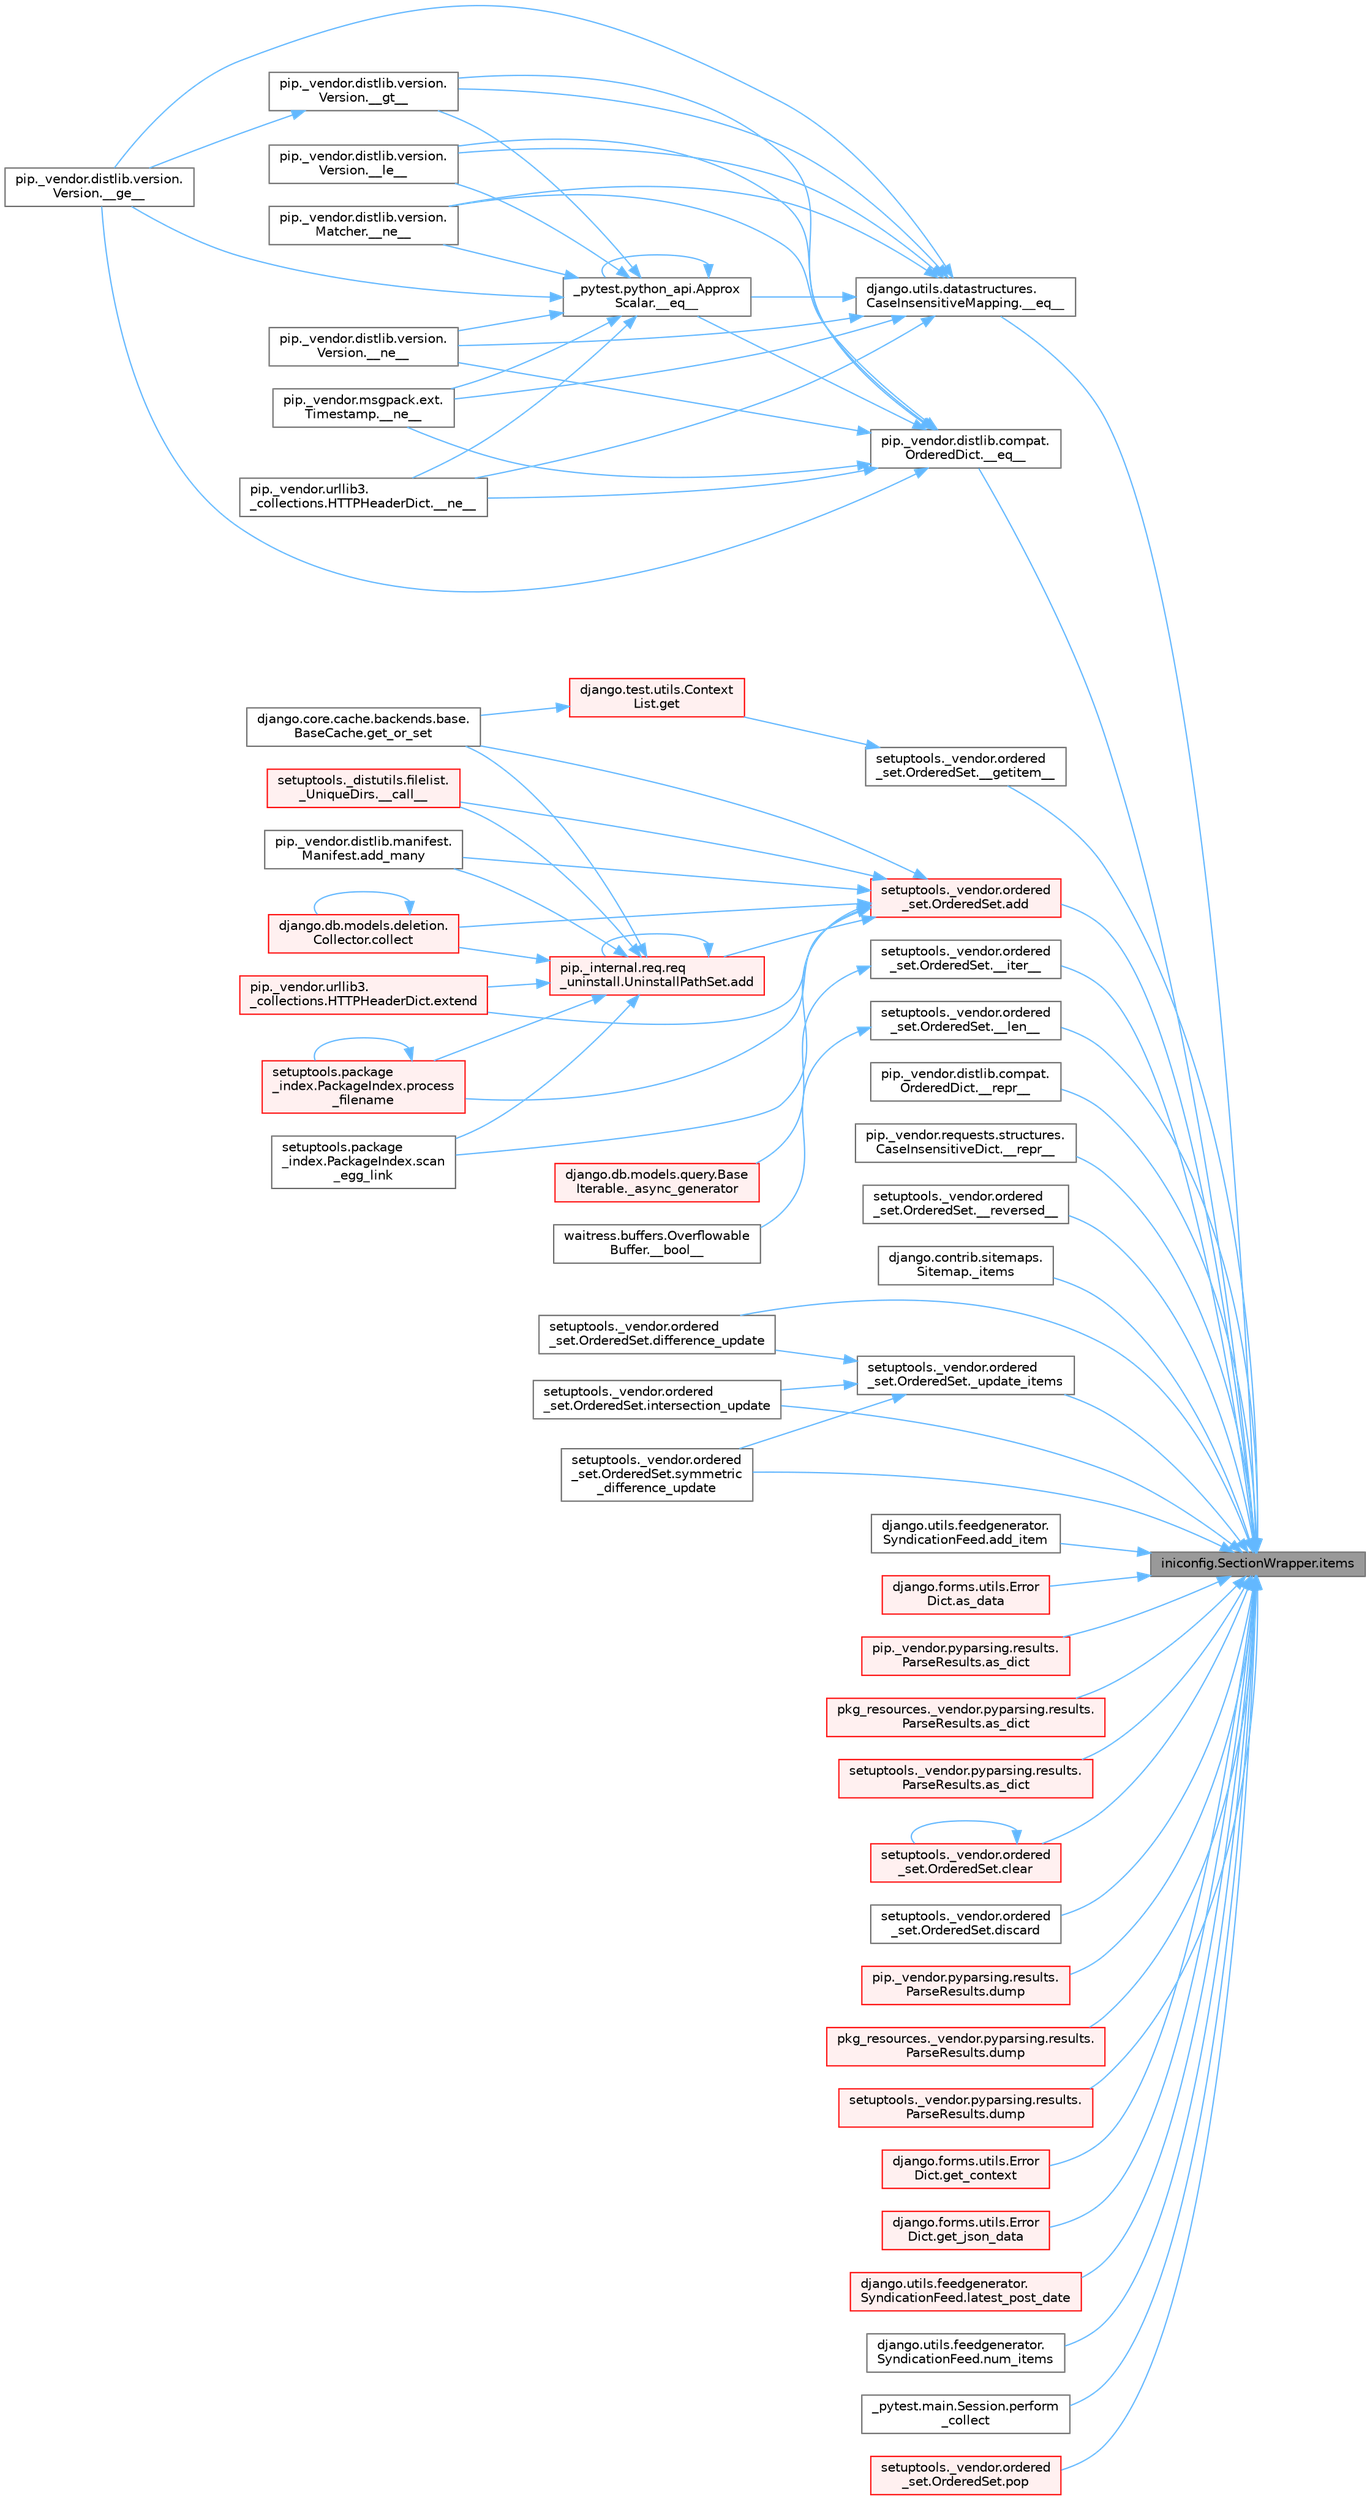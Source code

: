digraph "iniconfig.SectionWrapper.items"
{
 // LATEX_PDF_SIZE
  bgcolor="transparent";
  edge [fontname=Helvetica,fontsize=10,labelfontname=Helvetica,labelfontsize=10];
  node [fontname=Helvetica,fontsize=10,shape=box,height=0.2,width=0.4];
  rankdir="RL";
  Node1 [id="Node000001",label="iniconfig.SectionWrapper.items",height=0.2,width=0.4,color="gray40", fillcolor="grey60", style="filled", fontcolor="black",tooltip=" "];
  Node1 -> Node2 [id="edge1_Node000001_Node000002",dir="back",color="steelblue1",style="solid",tooltip=" "];
  Node2 [id="Node000002",label="django.utils.datastructures.\lCaseInsensitiveMapping.__eq__",height=0.2,width=0.4,color="grey40", fillcolor="white", style="filled",URL="$classdjango_1_1utils_1_1datastructures_1_1_case_insensitive_mapping.html#a69618a78471c9326ffcbf5af4c33bd1a",tooltip=" "];
  Node2 -> Node3 [id="edge2_Node000002_Node000003",dir="back",color="steelblue1",style="solid",tooltip=" "];
  Node3 [id="Node000003",label="_pytest.python_api.Approx\lScalar.__eq__",height=0.2,width=0.4,color="grey40", fillcolor="white", style="filled",URL="$class__pytest_1_1python__api_1_1_approx_scalar.html#af4601ee4ca7409927f88c83ebfc3d923",tooltip=" "];
  Node3 -> Node3 [id="edge3_Node000003_Node000003",dir="back",color="steelblue1",style="solid",tooltip=" "];
  Node3 -> Node4 [id="edge4_Node000003_Node000004",dir="back",color="steelblue1",style="solid",tooltip=" "];
  Node4 [id="Node000004",label="pip._vendor.distlib.version.\lVersion.__ge__",height=0.2,width=0.4,color="grey40", fillcolor="white", style="filled",URL="$classpip_1_1__vendor_1_1distlib_1_1version_1_1_version.html#aa6b7b889cebc687ddb5ed9040d01b1ec",tooltip=" "];
  Node3 -> Node5 [id="edge5_Node000003_Node000005",dir="back",color="steelblue1",style="solid",tooltip=" "];
  Node5 [id="Node000005",label="pip._vendor.distlib.version.\lVersion.__gt__",height=0.2,width=0.4,color="grey40", fillcolor="white", style="filled",URL="$classpip_1_1__vendor_1_1distlib_1_1version_1_1_version.html#a51cf0c8da1bb6829173ff6861b10cb5f",tooltip=" "];
  Node5 -> Node4 [id="edge6_Node000005_Node000004",dir="back",color="steelblue1",style="solid",tooltip=" "];
  Node3 -> Node6 [id="edge7_Node000003_Node000006",dir="back",color="steelblue1",style="solid",tooltip=" "];
  Node6 [id="Node000006",label="pip._vendor.distlib.version.\lVersion.__le__",height=0.2,width=0.4,color="grey40", fillcolor="white", style="filled",URL="$classpip_1_1__vendor_1_1distlib_1_1version_1_1_version.html#ae5e2c5d9b76377e286fcf92a382cbb8b",tooltip=" "];
  Node3 -> Node7 [id="edge8_Node000003_Node000007",dir="back",color="steelblue1",style="solid",tooltip=" "];
  Node7 [id="Node000007",label="pip._vendor.distlib.version.\lMatcher.__ne__",height=0.2,width=0.4,color="grey40", fillcolor="white", style="filled",URL="$classpip_1_1__vendor_1_1distlib_1_1version_1_1_matcher.html#a24f8f8a4686bff3018fee5d22f4e02f1",tooltip=" "];
  Node3 -> Node8 [id="edge9_Node000003_Node000008",dir="back",color="steelblue1",style="solid",tooltip=" "];
  Node8 [id="Node000008",label="pip._vendor.distlib.version.\lVersion.__ne__",height=0.2,width=0.4,color="grey40", fillcolor="white", style="filled",URL="$classpip_1_1__vendor_1_1distlib_1_1version_1_1_version.html#aea3cdf6db007318ab1a2e8d144e2a4a1",tooltip=" "];
  Node3 -> Node9 [id="edge10_Node000003_Node000009",dir="back",color="steelblue1",style="solid",tooltip=" "];
  Node9 [id="Node000009",label="pip._vendor.msgpack.ext.\lTimestamp.__ne__",height=0.2,width=0.4,color="grey40", fillcolor="white", style="filled",URL="$classpip_1_1__vendor_1_1msgpack_1_1ext_1_1_timestamp.html#ac38b8cada8075f7a1133b06bc99b2317",tooltip=" "];
  Node3 -> Node10 [id="edge11_Node000003_Node000010",dir="back",color="steelblue1",style="solid",tooltip=" "];
  Node10 [id="Node000010",label="pip._vendor.urllib3.\l_collections.HTTPHeaderDict.__ne__",height=0.2,width=0.4,color="grey40", fillcolor="white", style="filled",URL="$classpip_1_1__vendor_1_1urllib3_1_1__collections_1_1_h_t_t_p_header_dict.html#aa7766a9499d33160a1258e140e35a806",tooltip=" "];
  Node2 -> Node4 [id="edge12_Node000002_Node000004",dir="back",color="steelblue1",style="solid",tooltip=" "];
  Node2 -> Node5 [id="edge13_Node000002_Node000005",dir="back",color="steelblue1",style="solid",tooltip=" "];
  Node2 -> Node6 [id="edge14_Node000002_Node000006",dir="back",color="steelblue1",style="solid",tooltip=" "];
  Node2 -> Node7 [id="edge15_Node000002_Node000007",dir="back",color="steelblue1",style="solid",tooltip=" "];
  Node2 -> Node8 [id="edge16_Node000002_Node000008",dir="back",color="steelblue1",style="solid",tooltip=" "];
  Node2 -> Node9 [id="edge17_Node000002_Node000009",dir="back",color="steelblue1",style="solid",tooltip=" "];
  Node2 -> Node10 [id="edge18_Node000002_Node000010",dir="back",color="steelblue1",style="solid",tooltip=" "];
  Node1 -> Node11 [id="edge19_Node000001_Node000011",dir="back",color="steelblue1",style="solid",tooltip=" "];
  Node11 [id="Node000011",label="pip._vendor.distlib.compat.\lOrderedDict.__eq__",height=0.2,width=0.4,color="grey40", fillcolor="white", style="filled",URL="$classpip_1_1__vendor_1_1distlib_1_1compat_1_1_ordered_dict.html#a83b4a14d5e269c91b2dcd15ac2fc83a8",tooltip=" "];
  Node11 -> Node3 [id="edge20_Node000011_Node000003",dir="back",color="steelblue1",style="solid",tooltip=" "];
  Node11 -> Node4 [id="edge21_Node000011_Node000004",dir="back",color="steelblue1",style="solid",tooltip=" "];
  Node11 -> Node5 [id="edge22_Node000011_Node000005",dir="back",color="steelblue1",style="solid",tooltip=" "];
  Node11 -> Node6 [id="edge23_Node000011_Node000006",dir="back",color="steelblue1",style="solid",tooltip=" "];
  Node11 -> Node7 [id="edge24_Node000011_Node000007",dir="back",color="steelblue1",style="solid",tooltip=" "];
  Node11 -> Node8 [id="edge25_Node000011_Node000008",dir="back",color="steelblue1",style="solid",tooltip=" "];
  Node11 -> Node9 [id="edge26_Node000011_Node000009",dir="back",color="steelblue1",style="solid",tooltip=" "];
  Node11 -> Node10 [id="edge27_Node000011_Node000010",dir="back",color="steelblue1",style="solid",tooltip=" "];
  Node1 -> Node12 [id="edge28_Node000001_Node000012",dir="back",color="steelblue1",style="solid",tooltip=" "];
  Node12 [id="Node000012",label="setuptools._vendor.ordered\l_set.OrderedSet.__getitem__",height=0.2,width=0.4,color="grey40", fillcolor="white", style="filled",URL="$classsetuptools_1_1__vendor_1_1ordered__set_1_1_ordered_set.html#aaa8657c0e85788ac2555cc46176b060c",tooltip=" "];
  Node12 -> Node13 [id="edge29_Node000012_Node000013",dir="back",color="steelblue1",style="solid",tooltip=" "];
  Node13 [id="Node000013",label="django.test.utils.Context\lList.get",height=0.2,width=0.4,color="red", fillcolor="#FFF0F0", style="filled",URL="$classdjango_1_1test_1_1utils_1_1_context_list.html#a1797663a8ac92f44dcb9ad281a896842",tooltip=" "];
  Node13 -> Node696 [id="edge30_Node000013_Node000696",dir="back",color="steelblue1",style="solid",tooltip=" "];
  Node696 [id="Node000696",label="django.core.cache.backends.base.\lBaseCache.get_or_set",height=0.2,width=0.4,color="grey40", fillcolor="white", style="filled",URL="$classdjango_1_1core_1_1cache_1_1backends_1_1base_1_1_base_cache.html#ac478d532b4c2b74987f49ff8291e5343",tooltip=" "];
  Node1 -> Node3181 [id="edge31_Node000001_Node003181",dir="back",color="steelblue1",style="solid",tooltip=" "];
  Node3181 [id="Node003181",label="setuptools._vendor.ordered\l_set.OrderedSet.__iter__",height=0.2,width=0.4,color="grey40", fillcolor="white", style="filled",URL="$classsetuptools_1_1__vendor_1_1ordered__set_1_1_ordered_set.html#ac9b71477e101c03a68acd73186086224",tooltip=" "];
  Node3181 -> Node65 [id="edge32_Node003181_Node000065",dir="back",color="steelblue1",style="solid",tooltip=" "];
  Node65 [id="Node000065",label="django.db.models.query.Base\lIterable._async_generator",height=0.2,width=0.4,color="red", fillcolor="#FFF0F0", style="filled",URL="$classdjango_1_1db_1_1models_1_1query_1_1_base_iterable.html#a3ecc2267976bc6628d1fe84d78355144",tooltip=" "];
  Node1 -> Node3182 [id="edge33_Node000001_Node003182",dir="back",color="steelblue1",style="solid",tooltip=" "];
  Node3182 [id="Node003182",label="setuptools._vendor.ordered\l_set.OrderedSet.__len__",height=0.2,width=0.4,color="grey40", fillcolor="white", style="filled",URL="$classsetuptools_1_1__vendor_1_1ordered__set_1_1_ordered_set.html#a9d6fda655ebb14849210009e5a0d1a47",tooltip=" "];
  Node3182 -> Node106 [id="edge34_Node003182_Node000106",dir="back",color="steelblue1",style="solid",tooltip=" "];
  Node106 [id="Node000106",label="waitress.buffers.Overflowable\lBuffer.__bool__",height=0.2,width=0.4,color="grey40", fillcolor="white", style="filled",URL="$classwaitress_1_1buffers_1_1_overflowable_buffer.html#afb6d9eccdeea0e50b91f9281878e017a",tooltip=" "];
  Node1 -> Node3183 [id="edge35_Node000001_Node003183",dir="back",color="steelblue1",style="solid",tooltip=" "];
  Node3183 [id="Node003183",label="pip._vendor.distlib.compat.\lOrderedDict.__repr__",height=0.2,width=0.4,color="grey40", fillcolor="white", style="filled",URL="$classpip_1_1__vendor_1_1distlib_1_1compat_1_1_ordered_dict.html#a1463a8b8a735bd16c8b7ec00dd5d0e25",tooltip=" "];
  Node1 -> Node3184 [id="edge36_Node000001_Node003184",dir="back",color="steelblue1",style="solid",tooltip=" "];
  Node3184 [id="Node003184",label="pip._vendor.requests.structures.\lCaseInsensitiveDict.__repr__",height=0.2,width=0.4,color="grey40", fillcolor="white", style="filled",URL="$classpip_1_1__vendor_1_1requests_1_1structures_1_1_case_insensitive_dict.html#a37843053389f2e664cefb1f2a4c245ce",tooltip=" "];
  Node1 -> Node3185 [id="edge37_Node000001_Node003185",dir="back",color="steelblue1",style="solid",tooltip=" "];
  Node3185 [id="Node003185",label="setuptools._vendor.ordered\l_set.OrderedSet.__reversed__",height=0.2,width=0.4,color="grey40", fillcolor="white", style="filled",URL="$classsetuptools_1_1__vendor_1_1ordered__set_1_1_ordered_set.html#af61396bb9685974be3cafceb2d82c031",tooltip=" "];
  Node1 -> Node3186 [id="edge38_Node000001_Node003186",dir="back",color="steelblue1",style="solid",tooltip=" "];
  Node3186 [id="Node003186",label="django.contrib.sitemaps.\lSitemap._items",height=0.2,width=0.4,color="grey40", fillcolor="white", style="filled",URL="$classdjango_1_1contrib_1_1sitemaps_1_1_sitemap.html#a6c810076b63a1094a82f4fd25a317fad",tooltip=" "];
  Node1 -> Node3187 [id="edge39_Node000001_Node003187",dir="back",color="steelblue1",style="solid",tooltip=" "];
  Node3187 [id="Node003187",label="setuptools._vendor.ordered\l_set.OrderedSet._update_items",height=0.2,width=0.4,color="grey40", fillcolor="white", style="filled",URL="$classsetuptools_1_1__vendor_1_1ordered__set_1_1_ordered_set.html#a5a04af00a2355e349ad0222b4f243e52",tooltip=" "];
  Node3187 -> Node3188 [id="edge40_Node003187_Node003188",dir="back",color="steelblue1",style="solid",tooltip=" "];
  Node3188 [id="Node003188",label="setuptools._vendor.ordered\l_set.OrderedSet.difference_update",height=0.2,width=0.4,color="grey40", fillcolor="white", style="filled",URL="$classsetuptools_1_1__vendor_1_1ordered__set_1_1_ordered_set.html#ab64def0f455bd9cc544831b4a778e64a",tooltip=" "];
  Node3187 -> Node3189 [id="edge41_Node003187_Node003189",dir="back",color="steelblue1",style="solid",tooltip=" "];
  Node3189 [id="Node003189",label="setuptools._vendor.ordered\l_set.OrderedSet.intersection_update",height=0.2,width=0.4,color="grey40", fillcolor="white", style="filled",URL="$classsetuptools_1_1__vendor_1_1ordered__set_1_1_ordered_set.html#aa6243219a6bb2a70f5d64ee266a1e270",tooltip=" "];
  Node3187 -> Node3190 [id="edge42_Node003187_Node003190",dir="back",color="steelblue1",style="solid",tooltip=" "];
  Node3190 [id="Node003190",label="setuptools._vendor.ordered\l_set.OrderedSet.symmetric\l_difference_update",height=0.2,width=0.4,color="grey40", fillcolor="white", style="filled",URL="$classsetuptools_1_1__vendor_1_1ordered__set_1_1_ordered_set.html#a871cad20e7598edcaf8ab3cfb898cbbc",tooltip=" "];
  Node1 -> Node3191 [id="edge43_Node000001_Node003191",dir="back",color="steelblue1",style="solid",tooltip=" "];
  Node3191 [id="Node003191",label="setuptools._vendor.ordered\l_set.OrderedSet.add",height=0.2,width=0.4,color="red", fillcolor="#FFF0F0", style="filled",URL="$classsetuptools_1_1__vendor_1_1ordered__set_1_1_ordered_set.html#a89b420a1836292f0417c8c86fa2bfe55",tooltip=" "];
  Node3191 -> Node165 [id="edge44_Node003191_Node000165",dir="back",color="steelblue1",style="solid",tooltip=" "];
  Node165 [id="Node000165",label="setuptools._distutils.filelist.\l_UniqueDirs.__call__",height=0.2,width=0.4,color="red", fillcolor="#FFF0F0", style="filled",URL="$classsetuptools_1_1__distutils_1_1filelist_1_1___unique_dirs.html#ae93f93be227a359a5acb33f43588be38",tooltip=" "];
  Node3191 -> Node166 [id="edge45_Node003191_Node000166",dir="back",color="steelblue1",style="solid",tooltip=" "];
  Node166 [id="Node000166",label="pip._internal.req.req\l_uninstall.UninstallPathSet.add",height=0.2,width=0.4,color="red", fillcolor="#FFF0F0", style="filled",URL="$classpip_1_1__internal_1_1req_1_1req__uninstall_1_1_uninstall_path_set.html#ad34a919f45b9c89e6b0d59ec0d24ba4c",tooltip=" "];
  Node166 -> Node165 [id="edge46_Node000166_Node000165",dir="back",color="steelblue1",style="solid",tooltip=" "];
  Node166 -> Node166 [id="edge47_Node000166_Node000166",dir="back",color="steelblue1",style="solid",tooltip=" "];
  Node166 -> Node167 [id="edge48_Node000166_Node000167",dir="back",color="steelblue1",style="solid",tooltip=" "];
  Node167 [id="Node000167",label="pip._vendor.distlib.manifest.\lManifest.add_many",height=0.2,width=0.4,color="grey40", fillcolor="white", style="filled",URL="$classpip_1_1__vendor_1_1distlib_1_1manifest_1_1_manifest.html#aedd3a1430fdbbc656b0c203b798ad944",tooltip=" "];
  Node166 -> Node169 [id="edge49_Node000166_Node000169",dir="back",color="steelblue1",style="solid",tooltip=" "];
  Node169 [id="Node000169",label="django.db.models.deletion.\lCollector.collect",height=0.2,width=0.4,color="red", fillcolor="#FFF0F0", style="filled",URL="$classdjango_1_1db_1_1models_1_1deletion_1_1_collector.html#ae6d2a061dcb129755a51ced6ab45edad",tooltip=" "];
  Node169 -> Node169 [id="edge50_Node000169_Node000169",dir="back",color="steelblue1",style="solid",tooltip=" "];
  Node166 -> Node660 [id="edge51_Node000166_Node000660",dir="back",color="steelblue1",style="solid",tooltip=" "];
  Node660 [id="Node000660",label="pip._vendor.urllib3.\l_collections.HTTPHeaderDict.extend",height=0.2,width=0.4,color="red", fillcolor="#FFF0F0", style="filled",URL="$classpip_1_1__vendor_1_1urllib3_1_1__collections_1_1_h_t_t_p_header_dict.html#a2e1d7729c6ade1c90e37914063295d1f",tooltip=" "];
  Node166 -> Node696 [id="edge52_Node000166_Node000696",dir="back",color="steelblue1",style="solid",tooltip=" "];
  Node166 -> Node697 [id="edge53_Node000166_Node000697",dir="back",color="steelblue1",style="solid",tooltip=" "];
  Node697 [id="Node000697",label="setuptools.package\l_index.PackageIndex.process\l_filename",height=0.2,width=0.4,color="red", fillcolor="#FFF0F0", style="filled",URL="$classsetuptools_1_1package__index_1_1_package_index.html#ab04da07ff3d457892f53ca1e671514cc",tooltip=" "];
  Node697 -> Node697 [id="edge54_Node000697_Node000697",dir="back",color="steelblue1",style="solid",tooltip=" "];
  Node166 -> Node706 [id="edge55_Node000166_Node000706",dir="back",color="steelblue1",style="solid",tooltip=" "];
  Node706 [id="Node000706",label="setuptools.package\l_index.PackageIndex.scan\l_egg_link",height=0.2,width=0.4,color="grey40", fillcolor="white", style="filled",URL="$classsetuptools_1_1package__index_1_1_package_index.html#a96dd6026fe8fc64412e12229e6188bc6",tooltip=" "];
  Node3191 -> Node167 [id="edge56_Node003191_Node000167",dir="back",color="steelblue1",style="solid",tooltip=" "];
  Node3191 -> Node169 [id="edge57_Node003191_Node000169",dir="back",color="steelblue1",style="solid",tooltip=" "];
  Node3191 -> Node660 [id="edge58_Node003191_Node000660",dir="back",color="steelblue1",style="solid",tooltip=" "];
  Node3191 -> Node696 [id="edge59_Node003191_Node000696",dir="back",color="steelblue1",style="solid",tooltip=" "];
  Node3191 -> Node697 [id="edge60_Node003191_Node000697",dir="back",color="steelblue1",style="solid",tooltip=" "];
  Node3191 -> Node706 [id="edge61_Node003191_Node000706",dir="back",color="steelblue1",style="solid",tooltip=" "];
  Node1 -> Node3192 [id="edge62_Node000001_Node003192",dir="back",color="steelblue1",style="solid",tooltip=" "];
  Node3192 [id="Node003192",label="django.utils.feedgenerator.\lSyndicationFeed.add_item",height=0.2,width=0.4,color="grey40", fillcolor="white", style="filled",URL="$classdjango_1_1utils_1_1feedgenerator_1_1_syndication_feed.html#aaf2a5b91249b5752311493594b6dfbed",tooltip=" "];
  Node1 -> Node3193 [id="edge63_Node000001_Node003193",dir="back",color="steelblue1",style="solid",tooltip=" "];
  Node3193 [id="Node003193",label="django.forms.utils.Error\lDict.as_data",height=0.2,width=0.4,color="red", fillcolor="#FFF0F0", style="filled",URL="$classdjango_1_1forms_1_1utils_1_1_error_dict.html#a95761ac05a7d995e649a90afa49c30e2",tooltip=" "];
  Node1 -> Node3196 [id="edge64_Node000001_Node003196",dir="back",color="steelblue1",style="solid",tooltip=" "];
  Node3196 [id="Node003196",label="pip._vendor.pyparsing.results.\lParseResults.as_dict",height=0.2,width=0.4,color="red", fillcolor="#FFF0F0", style="filled",URL="$classpip_1_1__vendor_1_1pyparsing_1_1results_1_1_parse_results.html#a8eacba06a635cbb7fc817457d025efe0",tooltip=" "];
  Node1 -> Node3199 [id="edge65_Node000001_Node003199",dir="back",color="steelblue1",style="solid",tooltip=" "];
  Node3199 [id="Node003199",label="pkg_resources._vendor.pyparsing.results.\lParseResults.as_dict",height=0.2,width=0.4,color="red", fillcolor="#FFF0F0", style="filled",URL="$classpkg__resources_1_1__vendor_1_1pyparsing_1_1results_1_1_parse_results.html#a8edb3571b6331a46b00f60753e3ee783",tooltip=" "];
  Node1 -> Node3200 [id="edge66_Node000001_Node003200",dir="back",color="steelblue1",style="solid",tooltip=" "];
  Node3200 [id="Node003200",label="setuptools._vendor.pyparsing.results.\lParseResults.as_dict",height=0.2,width=0.4,color="red", fillcolor="#FFF0F0", style="filled",URL="$classsetuptools_1_1__vendor_1_1pyparsing_1_1results_1_1_parse_results.html#ab5971defc22d3c1b64ec66e6fdca2f9f",tooltip=" "];
  Node1 -> Node3201 [id="edge67_Node000001_Node003201",dir="back",color="steelblue1",style="solid",tooltip=" "];
  Node3201 [id="Node003201",label="setuptools._vendor.ordered\l_set.OrderedSet.clear",height=0.2,width=0.4,color="red", fillcolor="#FFF0F0", style="filled",URL="$classsetuptools_1_1__vendor_1_1ordered__set_1_1_ordered_set.html#a7bc043a3c66cd95ef9d8ba3959c148c5",tooltip=" "];
  Node3201 -> Node3201 [id="edge68_Node003201_Node003201",dir="back",color="steelblue1",style="solid",tooltip=" "];
  Node1 -> Node3188 [id="edge69_Node000001_Node003188",dir="back",color="steelblue1",style="solid",tooltip=" "];
  Node1 -> Node3202 [id="edge70_Node000001_Node003202",dir="back",color="steelblue1",style="solid",tooltip=" "];
  Node3202 [id="Node003202",label="setuptools._vendor.ordered\l_set.OrderedSet.discard",height=0.2,width=0.4,color="grey40", fillcolor="white", style="filled",URL="$classsetuptools_1_1__vendor_1_1ordered__set_1_1_ordered_set.html#a02aa2e01238bcf97f920d043b24b415d",tooltip=" "];
  Node1 -> Node3203 [id="edge71_Node000001_Node003203",dir="back",color="steelblue1",style="solid",tooltip=" "];
  Node3203 [id="Node003203",label="pip._vendor.pyparsing.results.\lParseResults.dump",height=0.2,width=0.4,color="red", fillcolor="#FFF0F0", style="filled",URL="$classpip_1_1__vendor_1_1pyparsing_1_1results_1_1_parse_results.html#a54e027c4a7171fe6512124217be63a9e",tooltip=" "];
  Node1 -> Node3204 [id="edge72_Node000001_Node003204",dir="back",color="steelblue1",style="solid",tooltip=" "];
  Node3204 [id="Node003204",label="pkg_resources._vendor.pyparsing.results.\lParseResults.dump",height=0.2,width=0.4,color="red", fillcolor="#FFF0F0", style="filled",URL="$classpkg__resources_1_1__vendor_1_1pyparsing_1_1results_1_1_parse_results.html#ad4e45cd60b8d81b29fddd76356b68da1",tooltip=" "];
  Node1 -> Node3205 [id="edge73_Node000001_Node003205",dir="back",color="steelblue1",style="solid",tooltip=" "];
  Node3205 [id="Node003205",label="setuptools._vendor.pyparsing.results.\lParseResults.dump",height=0.2,width=0.4,color="red", fillcolor="#FFF0F0", style="filled",URL="$classsetuptools_1_1__vendor_1_1pyparsing_1_1results_1_1_parse_results.html#aa8be631c6d9da38c19f205601b6331b7",tooltip=" "];
  Node1 -> Node3206 [id="edge74_Node000001_Node003206",dir="back",color="steelblue1",style="solid",tooltip=" "];
  Node3206 [id="Node003206",label="django.forms.utils.Error\lDict.get_context",height=0.2,width=0.4,color="red", fillcolor="#FFF0F0", style="filled",URL="$classdjango_1_1forms_1_1utils_1_1_error_dict.html#aac62bf2f41f8416bc07de37d7c9d63d2",tooltip=" "];
  Node1 -> Node3207 [id="edge75_Node000001_Node003207",dir="back",color="steelblue1",style="solid",tooltip=" "];
  Node3207 [id="Node003207",label="django.forms.utils.Error\lDict.get_json_data",height=0.2,width=0.4,color="red", fillcolor="#FFF0F0", style="filled",URL="$classdjango_1_1forms_1_1utils_1_1_error_dict.html#a6c52e5a5f4afb00e3bc823c572805189",tooltip=" "];
  Node1 -> Node3189 [id="edge76_Node000001_Node003189",dir="back",color="steelblue1",style="solid",tooltip=" "];
  Node1 -> Node3208 [id="edge77_Node000001_Node003208",dir="back",color="steelblue1",style="solid",tooltip=" "];
  Node3208 [id="Node003208",label="django.utils.feedgenerator.\lSyndicationFeed.latest_post_date",height=0.2,width=0.4,color="red", fillcolor="#FFF0F0", style="filled",URL="$classdjango_1_1utils_1_1feedgenerator_1_1_syndication_feed.html#a3eb6575cebddb88a00b6bd379c257e22",tooltip=" "];
  Node1 -> Node3209 [id="edge78_Node000001_Node003209",dir="back",color="steelblue1",style="solid",tooltip=" "];
  Node3209 [id="Node003209",label="django.utils.feedgenerator.\lSyndicationFeed.num_items",height=0.2,width=0.4,color="grey40", fillcolor="white", style="filled",URL="$classdjango_1_1utils_1_1feedgenerator_1_1_syndication_feed.html#a6bb199237c9a9b180959ac9d3b1dee55",tooltip=" "];
  Node1 -> Node3090 [id="edge79_Node000001_Node003090",dir="back",color="steelblue1",style="solid",tooltip=" "];
  Node3090 [id="Node003090",label="_pytest.main.Session.perform\l_collect",height=0.2,width=0.4,color="grey40", fillcolor="white", style="filled",URL="$class__pytest_1_1main_1_1_session.html#a08f8b51a3810d91eda6d671853ff6973",tooltip=" "];
  Node1 -> Node3210 [id="edge80_Node000001_Node003210",dir="back",color="steelblue1",style="solid",tooltip=" "];
  Node3210 [id="Node003210",label="setuptools._vendor.ordered\l_set.OrderedSet.pop",height=0.2,width=0.4,color="red", fillcolor="#FFF0F0", style="filled",URL="$classsetuptools_1_1__vendor_1_1ordered__set_1_1_ordered_set.html#a2fbfd8b3d83edfb671900fa6cc784945",tooltip=" "];
  Node1 -> Node3190 [id="edge81_Node000001_Node003190",dir="back",color="steelblue1",style="solid",tooltip=" "];
}
